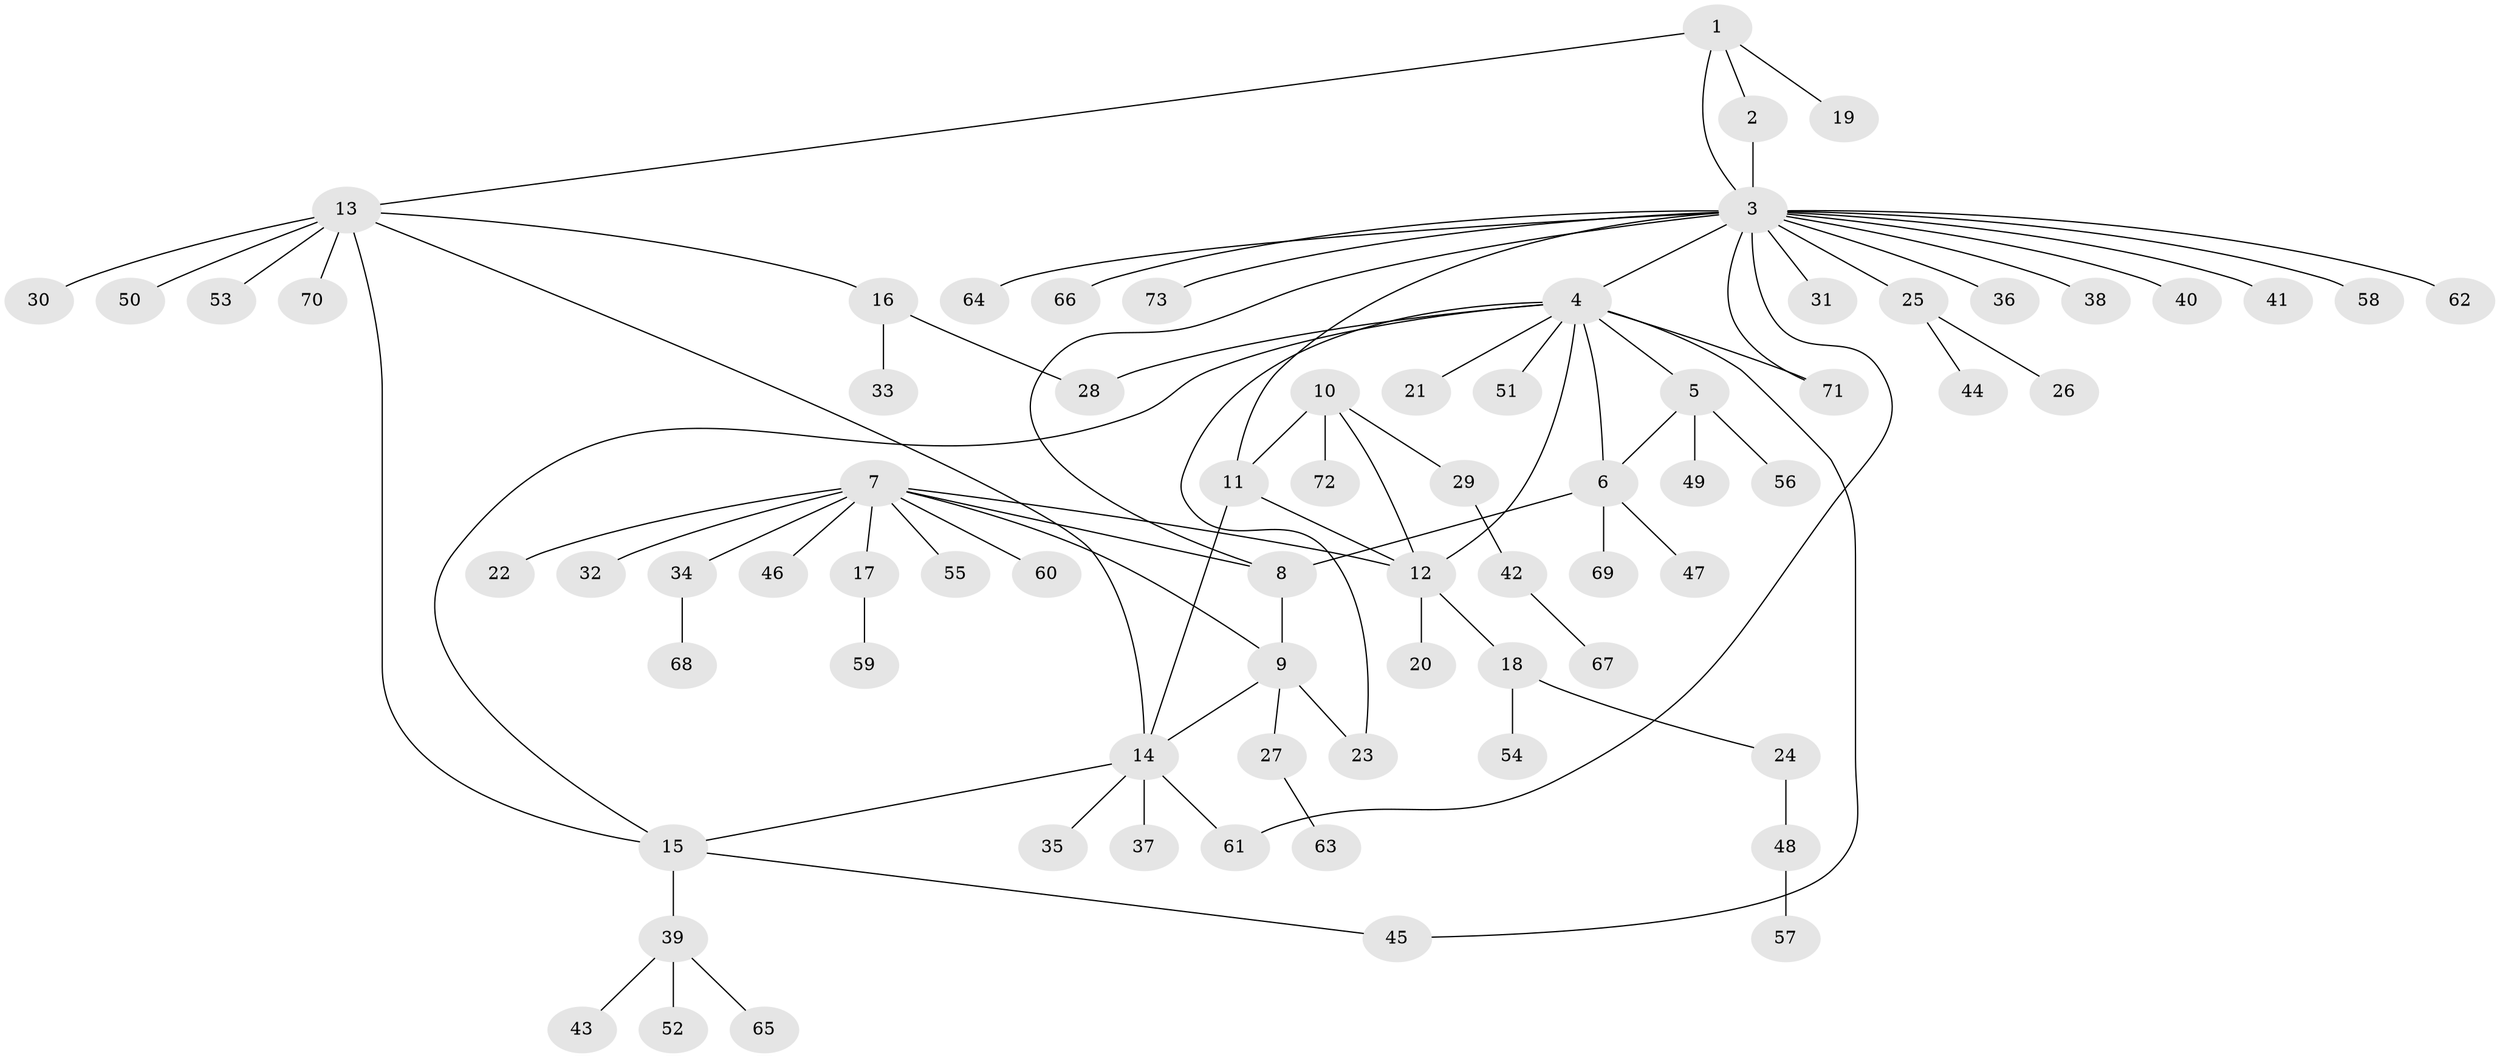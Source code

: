 // coarse degree distribution, {3: 0.05454545454545454, 19: 0.01818181818181818, 12: 0.01818181818181818, 6: 0.03636363636363636, 11: 0.01818181818181818, 4: 0.01818181818181818, 5: 0.01818181818181818, 7: 0.01818181818181818, 2: 0.16363636363636364, 1: 0.6363636363636364}
// Generated by graph-tools (version 1.1) at 2025/24/03/03/25 07:24:16]
// undirected, 73 vertices, 88 edges
graph export_dot {
graph [start="1"]
  node [color=gray90,style=filled];
  1;
  2;
  3;
  4;
  5;
  6;
  7;
  8;
  9;
  10;
  11;
  12;
  13;
  14;
  15;
  16;
  17;
  18;
  19;
  20;
  21;
  22;
  23;
  24;
  25;
  26;
  27;
  28;
  29;
  30;
  31;
  32;
  33;
  34;
  35;
  36;
  37;
  38;
  39;
  40;
  41;
  42;
  43;
  44;
  45;
  46;
  47;
  48;
  49;
  50;
  51;
  52;
  53;
  54;
  55;
  56;
  57;
  58;
  59;
  60;
  61;
  62;
  63;
  64;
  65;
  66;
  67;
  68;
  69;
  70;
  71;
  72;
  73;
  1 -- 2;
  1 -- 3;
  1 -- 13;
  1 -- 19;
  2 -- 3;
  3 -- 4;
  3 -- 8;
  3 -- 11;
  3 -- 25;
  3 -- 31;
  3 -- 36;
  3 -- 38;
  3 -- 40;
  3 -- 41;
  3 -- 58;
  3 -- 61;
  3 -- 62;
  3 -- 64;
  3 -- 66;
  3 -- 71;
  3 -- 73;
  4 -- 5;
  4 -- 6;
  4 -- 12;
  4 -- 15;
  4 -- 21;
  4 -- 23;
  4 -- 28;
  4 -- 45;
  4 -- 51;
  4 -- 71;
  5 -- 6;
  5 -- 49;
  5 -- 56;
  6 -- 8;
  6 -- 47;
  6 -- 69;
  7 -- 8;
  7 -- 9;
  7 -- 12;
  7 -- 17;
  7 -- 22;
  7 -- 32;
  7 -- 34;
  7 -- 46;
  7 -- 55;
  7 -- 60;
  8 -- 9;
  9 -- 14;
  9 -- 23;
  9 -- 27;
  10 -- 11;
  10 -- 12;
  10 -- 29;
  10 -- 72;
  11 -- 12;
  11 -- 14;
  12 -- 18;
  12 -- 20;
  13 -- 14;
  13 -- 15;
  13 -- 16;
  13 -- 30;
  13 -- 50;
  13 -- 53;
  13 -- 70;
  14 -- 15;
  14 -- 35;
  14 -- 37;
  14 -- 61;
  15 -- 39;
  15 -- 45;
  16 -- 28;
  16 -- 33;
  17 -- 59;
  18 -- 24;
  18 -- 54;
  24 -- 48;
  25 -- 26;
  25 -- 44;
  27 -- 63;
  29 -- 42;
  34 -- 68;
  39 -- 43;
  39 -- 52;
  39 -- 65;
  42 -- 67;
  48 -- 57;
}
